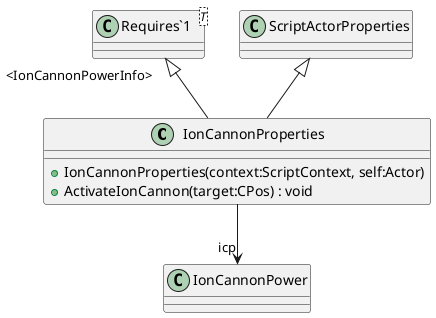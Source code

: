 @startuml
class IonCannonProperties {
    + IonCannonProperties(context:ScriptContext, self:Actor)
    + ActivateIonCannon(target:CPos) : void
}
class "Requires`1"<T> {
}
ScriptActorProperties <|-- IonCannonProperties
"Requires`1" "<IonCannonPowerInfo>" <|-- IonCannonProperties
IonCannonProperties --> "icp" IonCannonPower
@enduml
